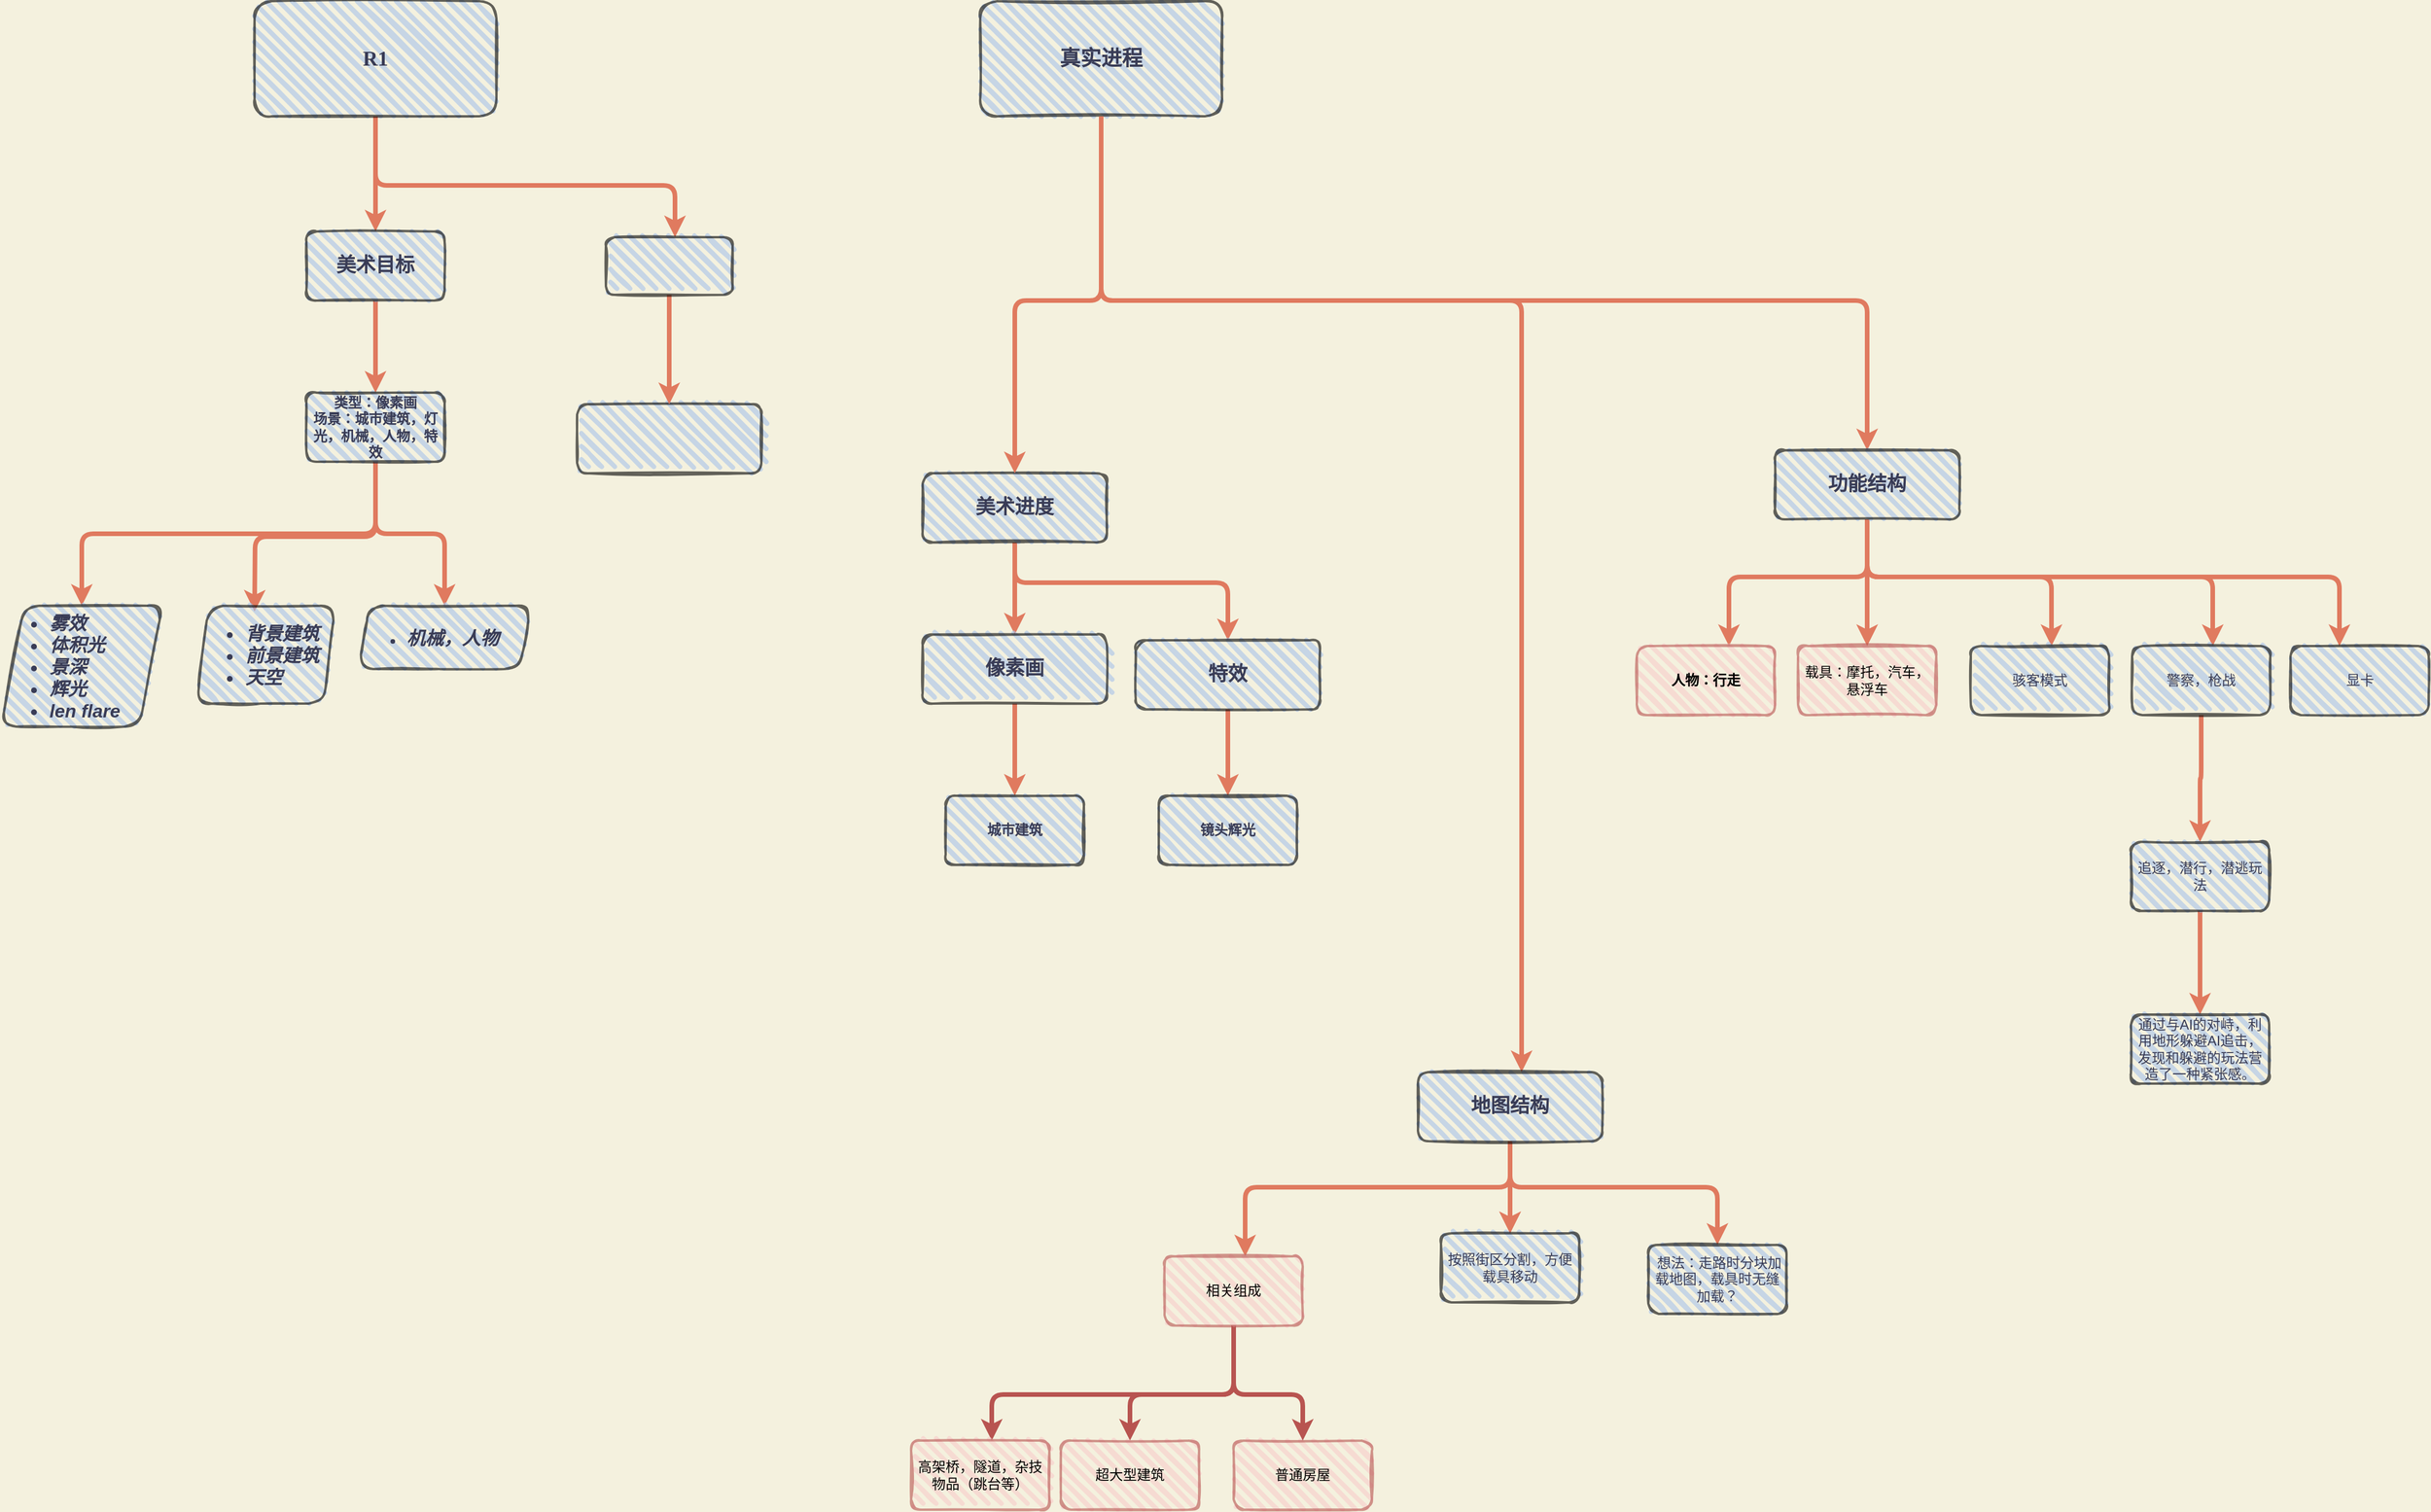 <mxfile version="15.7.3" type="github">
  <diagram id="qunk6GA_WOo8kIJYr950" name="Page-1">
    <mxGraphModel dx="1673" dy="934" grid="1" gridSize="10" guides="1" tooltips="1" connect="1" arrows="1" fold="1" page="1" pageScale="1" pageWidth="827" pageHeight="1169" background="#F4F1DE" math="0" shadow="0">
      <root>
        <mxCell id="0" />
        <mxCell id="1" parent="0" />
        <mxCell id="x0J6Hs-SUJabOpPmVFmc-26" value="" style="edgeStyle=orthogonalEdgeStyle;curved=0;rounded=1;sketch=0;orthogonalLoop=1;jettySize=auto;html=1;fontColor=#393C56;strokeColor=#E07A5F;strokeWidth=4;fillColor=#F2CC8F;" parent="1" source="x0J6Hs-SUJabOpPmVFmc-2" target="x0J6Hs-SUJabOpPmVFmc-25" edge="1">
          <mxGeometry relative="1" as="geometry" />
        </mxCell>
        <mxCell id="x0J6Hs-SUJabOpPmVFmc-31" value="" style="edgeStyle=orthogonalEdgeStyle;curved=0;rounded=1;sketch=0;orthogonalLoop=1;jettySize=auto;html=1;fontColor=#393C56;strokeColor=#E07A5F;strokeWidth=4;fillColor=#F2CC8F;" parent="1" source="x0J6Hs-SUJabOpPmVFmc-2" target="x0J6Hs-SUJabOpPmVFmc-32" edge="1">
          <mxGeometry relative="1" as="geometry">
            <Array as="points">
              <mxPoint x="405" y="550" />
              <mxPoint x="665" y="550" />
            </Array>
          </mxGeometry>
        </mxCell>
        <mxCell id="x0J6Hs-SUJabOpPmVFmc-2" value="&lt;h2&gt;&lt;font face=&quot;Comic Sans MS&quot;&gt;R1&lt;/font&gt;&lt;/h2&gt;" style="rounded=1;whiteSpace=wrap;html=1;strokeWidth=2;fillWeight=4;hachureGap=8;hachureAngle=45;sketch=1;fontColor=#393C56;opacity=60;fillColor=#A9C4EB;" parent="1" vertex="1">
          <mxGeometry x="300" y="390" width="210" height="100" as="geometry" />
        </mxCell>
        <mxCell id="x0J6Hs-SUJabOpPmVFmc-28" value="" style="edgeStyle=orthogonalEdgeStyle;curved=0;rounded=1;sketch=0;orthogonalLoop=1;jettySize=auto;html=1;fontColor=#393C56;strokeColor=#E07A5F;strokeWidth=4;fillColor=#F2CC8F;" parent="1" source="x0J6Hs-SUJabOpPmVFmc-25" target="x0J6Hs-SUJabOpPmVFmc-27" edge="1">
          <mxGeometry relative="1" as="geometry" />
        </mxCell>
        <mxCell id="x0J6Hs-SUJabOpPmVFmc-25" value="&lt;b&gt;&lt;font style=&quot;font-size: 17px&quot;&gt;美术目标&lt;br&gt;&lt;/font&gt;&lt;/b&gt;" style="whiteSpace=wrap;html=1;rounded=1;fontColor=#393C56;strokeWidth=2;fillColor=#A9C4EB;opacity=60;sketch=1;fillWeight=4;hachureGap=8;hachureAngle=45;" parent="1" vertex="1">
          <mxGeometry x="345" y="590" width="120" height="60" as="geometry" />
        </mxCell>
        <mxCell id="iNKctxHvpy_qpzK7dmA8-24" style="edgeStyle=orthogonalEdgeStyle;rounded=1;orthogonalLoop=1;jettySize=auto;html=1;exitX=0.5;exitY=1;exitDx=0;exitDy=0;strokeColor=#E07A5F;strokeWidth=4;" parent="1" source="x0J6Hs-SUJabOpPmVFmc-27" target="iNKctxHvpy_qpzK7dmA8-31" edge="1">
          <mxGeometry relative="1" as="geometry">
            <mxPoint x="140" y="920" as="targetPoint" />
          </mxGeometry>
        </mxCell>
        <mxCell id="iNKctxHvpy_qpzK7dmA8-33" style="edgeStyle=orthogonalEdgeStyle;rounded=1;orthogonalLoop=1;jettySize=auto;html=1;exitX=0.5;exitY=1;exitDx=0;exitDy=0;strokeColor=#E07A5F;strokeWidth=4;" parent="1" source="x0J6Hs-SUJabOpPmVFmc-27" edge="1">
          <mxGeometry relative="1" as="geometry">
            <mxPoint x="300" y="920" as="targetPoint" />
          </mxGeometry>
        </mxCell>
        <mxCell id="iNKctxHvpy_qpzK7dmA8-35" style="edgeStyle=orthogonalEdgeStyle;rounded=1;orthogonalLoop=1;jettySize=auto;html=1;exitX=0.5;exitY=1;exitDx=0;exitDy=0;strokeColor=#E07A5F;strokeWidth=4;entryX=0.5;entryY=0;entryDx=0;entryDy=0;" parent="1" source="x0J6Hs-SUJabOpPmVFmc-27" target="iNKctxHvpy_qpzK7dmA8-36" edge="1">
          <mxGeometry relative="1" as="geometry">
            <mxPoint x="450" y="900" as="targetPoint" />
          </mxGeometry>
        </mxCell>
        <mxCell id="x0J6Hs-SUJabOpPmVFmc-27" value="&lt;b&gt;类型：像素画&lt;br&gt;场景：城市建筑，灯光，机械，人物，特效&lt;br&gt;&lt;/b&gt;" style="whiteSpace=wrap;html=1;rounded=1;fontColor=#393C56;strokeWidth=2;fillColor=#A9C4EB;opacity=60;sketch=1;fillWeight=4;hachureGap=8;hachureAngle=45;" parent="1" vertex="1">
          <mxGeometry x="345" y="730" width="120" height="60" as="geometry" />
        </mxCell>
        <mxCell id="x0J6Hs-SUJabOpPmVFmc-30" value="&lt;h2&gt;&lt;br&gt;&lt;/h2&gt;" style="rounded=1;whiteSpace=wrap;html=1;strokeWidth=2;fillWeight=4;hachureGap=8;hachureAngle=45;sketch=1;fontColor=#393C56;opacity=60;fillColor=#A9C4EB;" parent="1" vertex="1">
          <mxGeometry x="580" y="740" width="160" height="60" as="geometry" />
        </mxCell>
        <mxCell id="x0J6Hs-SUJabOpPmVFmc-33" style="edgeStyle=orthogonalEdgeStyle;curved=0;rounded=1;sketch=0;orthogonalLoop=1;jettySize=auto;html=1;fontColor=#393C56;strokeColor=#E07A5F;strokeWidth=4;fillColor=#F2CC8F;" parent="1" source="x0J6Hs-SUJabOpPmVFmc-32" target="x0J6Hs-SUJabOpPmVFmc-30" edge="1">
          <mxGeometry relative="1" as="geometry" />
        </mxCell>
        <mxCell id="x0J6Hs-SUJabOpPmVFmc-32" value="" style="whiteSpace=wrap;html=1;rounded=1;fontColor=#393C56;strokeWidth=2;fillColor=#A9C4EB;opacity=60;sketch=1;fillWeight=4;hachureGap=8;hachureAngle=45;" parent="1" vertex="1">
          <mxGeometry x="605" y="595" width="110" height="50" as="geometry" />
        </mxCell>
        <mxCell id="iNKctxHvpy_qpzK7dmA8-31" value="&lt;ul style=&quot;font-family: &amp;#34;helvetica&amp;#34; ; font-size: 16px&quot;&gt;&lt;li&gt;&lt;b&gt;&lt;i&gt;雾效&amp;nbsp;&lt;/i&gt;&lt;/b&gt;&lt;/li&gt;&lt;li&gt;&lt;b&gt;&lt;i&gt;体积光&lt;/i&gt;&lt;/b&gt;&lt;/li&gt;&lt;li&gt;&lt;b&gt;&lt;i&gt;景深&lt;/i&gt;&lt;/b&gt;&lt;/li&gt;&lt;li&gt;&lt;b&gt;&lt;i&gt;辉光&lt;/i&gt;&lt;/b&gt;&lt;/li&gt;&lt;li&gt;&lt;b&gt;&lt;i&gt;len flare&lt;/i&gt;&lt;/b&gt;&lt;/li&gt;&lt;/ul&gt;" style="shape=parallelogram;perimeter=parallelogramPerimeter;whiteSpace=wrap;html=1;fixedSize=1;rounded=1;fontColor=#393C56;strokeWidth=2;fillColor=#A9C4EB;opacity=60;sketch=1;fillWeight=4;hachureGap=8;hachureAngle=45;arcSize=26;size=20;align=left;" parent="1" vertex="1">
          <mxGeometry x="80" y="915" width="140" height="105" as="geometry" />
        </mxCell>
        <mxCell id="iNKctxHvpy_qpzK7dmA8-34" value="&lt;ul style=&quot;font-family: &amp;#34;helvetica&amp;#34; ; font-size: 16px&quot;&gt;&lt;li&gt;&lt;i&gt;&lt;b&gt;背景建筑&lt;/b&gt;&lt;/i&gt;&lt;/li&gt;&lt;li&gt;&lt;i&gt;&lt;b&gt;前景建筑&lt;/b&gt;&lt;/i&gt;&lt;/li&gt;&lt;li&gt;&lt;i&gt;&lt;b&gt;天空&lt;/b&gt;&lt;/i&gt;&lt;/li&gt;&lt;/ul&gt;" style="shape=parallelogram;perimeter=parallelogramPerimeter;whiteSpace=wrap;html=1;fixedSize=1;rounded=1;fontColor=#393C56;strokeWidth=2;fillColor=#A9C4EB;opacity=60;sketch=1;fillWeight=4;hachureGap=8;hachureAngle=45;arcSize=26;size=10;align=left;" parent="1" vertex="1">
          <mxGeometry x="250" y="915" width="120" height="85" as="geometry" />
        </mxCell>
        <mxCell id="iNKctxHvpy_qpzK7dmA8-36" value="&lt;ul style=&quot;font-family: &amp;#34;helvetica&amp;#34;&quot;&gt;&lt;li&gt;&lt;font style=&quot;font-size: 16px&quot;&gt;&lt;b&gt;&lt;i&gt;机械，人物&lt;/i&gt;&lt;/b&gt;&lt;/font&gt;&lt;/li&gt;&lt;/ul&gt;" style="shape=parallelogram;perimeter=parallelogramPerimeter;whiteSpace=wrap;html=1;fixedSize=1;rounded=1;fontColor=#393C56;strokeWidth=2;fillColor=#A9C4EB;opacity=60;sketch=1;fillWeight=4;hachureGap=8;hachureAngle=45;arcSize=26;size=10;align=left;" parent="1" vertex="1">
          <mxGeometry x="390" y="915" width="150" height="55" as="geometry" />
        </mxCell>
        <mxCell id="dnLQfkRXEL9VE3s6WOsT-1" style="edgeStyle=orthogonalEdgeStyle;rounded=1;orthogonalLoop=1;jettySize=auto;html=1;exitX=0.5;exitY=1;exitDx=0;exitDy=0;strokeWidth=4;strokeColor=#E07A5F;" parent="1" source="5SCztgLRrLlrjDLLtxP2-1" target="dnLQfkRXEL9VE3s6WOsT-3" edge="1">
          <mxGeometry relative="1" as="geometry">
            <mxPoint x="1430" y="650" as="targetPoint" />
            <Array as="points">
              <mxPoint x="1035" y="650" />
              <mxPoint x="1700" y="650" />
            </Array>
          </mxGeometry>
        </mxCell>
        <mxCell id="dnLQfkRXEL9VE3s6WOsT-20" style="edgeStyle=orthogonalEdgeStyle;rounded=1;orthogonalLoop=1;jettySize=auto;html=1;fontSize=14;strokeColor=#E07A5F;strokeWidth=4;" parent="1" source="5SCztgLRrLlrjDLLtxP2-1" target="dnLQfkRXEL9VE3s6WOsT-19" edge="1">
          <mxGeometry relative="1" as="geometry">
            <Array as="points">
              <mxPoint x="1035" y="650" />
              <mxPoint x="1400" y="650" />
            </Array>
          </mxGeometry>
        </mxCell>
        <mxCell id="5SCztgLRrLlrjDLLtxP2-1" value="&lt;h2&gt;&lt;font face=&quot;Comic Sans MS&quot;&gt;真实进程&lt;/font&gt;&lt;/h2&gt;" style="rounded=1;whiteSpace=wrap;html=1;strokeWidth=2;fillWeight=4;hachureGap=8;hachureAngle=45;sketch=1;fontColor=#393C56;opacity=60;fillColor=#A9C4EB;" parent="1" vertex="1">
          <mxGeometry x="930" y="390" width="210" height="100" as="geometry" />
        </mxCell>
        <mxCell id="5SCztgLRrLlrjDLLtxP2-14" value="" style="edgeStyle=orthogonalEdgeStyle;rounded=1;orthogonalLoop=1;jettySize=auto;html=1;strokeColor=#E07A5F;strokeWidth=4;" parent="1" source="5SCztgLRrLlrjDLLtxP2-3" target="5SCztgLRrLlrjDLLtxP2-13" edge="1">
          <mxGeometry relative="1" as="geometry" />
        </mxCell>
        <mxCell id="5SCztgLRrLlrjDLLtxP2-17" style="edgeStyle=orthogonalEdgeStyle;rounded=1;orthogonalLoop=1;jettySize=auto;html=1;strokeColor=#E07A5F;strokeWidth=4;" parent="1" source="5SCztgLRrLlrjDLLtxP2-3" target="5SCztgLRrLlrjDLLtxP2-18" edge="1">
          <mxGeometry relative="1" as="geometry">
            <mxPoint x="1145" y="965" as="targetPoint" />
            <Array as="points">
              <mxPoint x="960" y="895" />
              <mxPoint x="1145" y="895" />
            </Array>
          </mxGeometry>
        </mxCell>
        <mxCell id="5SCztgLRrLlrjDLLtxP2-3" value="&lt;b&gt;&lt;font style=&quot;font-size: 17px&quot;&gt;美术进度&lt;/font&gt;&lt;/b&gt;" style="rounded=1;whiteSpace=wrap;html=1;strokeWidth=2;fillWeight=4;hachureGap=8;hachureAngle=45;sketch=1;fontColor=#393C56;opacity=60;fillColor=#A9C4EB;" parent="1" vertex="1">
          <mxGeometry x="880" y="800" width="160" height="60" as="geometry" />
        </mxCell>
        <mxCell id="5SCztgLRrLlrjDLLtxP2-4" style="edgeStyle=orthogonalEdgeStyle;curved=0;rounded=1;sketch=0;orthogonalLoop=1;jettySize=auto;html=1;fontColor=#393C56;strokeColor=#E07A5F;strokeWidth=4;fillColor=#F2CC8F;" parent="1" source="5SCztgLRrLlrjDLLtxP2-1" target="5SCztgLRrLlrjDLLtxP2-3" edge="1">
          <mxGeometry relative="1" as="geometry">
            <mxPoint x="1040" y="510" as="sourcePoint" />
            <Array as="points">
              <mxPoint x="1035" y="650" />
              <mxPoint x="960" y="650" />
            </Array>
          </mxGeometry>
        </mxCell>
        <mxCell id="5SCztgLRrLlrjDLLtxP2-16" value="" style="edgeStyle=orthogonalEdgeStyle;rounded=1;orthogonalLoop=1;jettySize=auto;html=1;strokeColor=#E07A5F;strokeWidth=4;" parent="1" source="5SCztgLRrLlrjDLLtxP2-13" target="5SCztgLRrLlrjDLLtxP2-15" edge="1">
          <mxGeometry relative="1" as="geometry" />
        </mxCell>
        <mxCell id="5SCztgLRrLlrjDLLtxP2-13" value="&lt;b&gt;&lt;font style=&quot;font-size: 17px&quot;&gt;像素画&lt;/font&gt;&lt;/b&gt;" style="rounded=1;whiteSpace=wrap;html=1;strokeWidth=2;fillWeight=4;hachureGap=8;hachureAngle=45;sketch=1;fontColor=#393C56;opacity=60;fillColor=#A9C4EB;" parent="1" vertex="1">
          <mxGeometry x="880" y="940" width="160" height="60" as="geometry" />
        </mxCell>
        <mxCell id="5SCztgLRrLlrjDLLtxP2-15" value="&lt;b&gt;城市建筑&lt;/b&gt;" style="whiteSpace=wrap;html=1;rounded=1;fontColor=#393C56;strokeWidth=2;fillColor=#A9C4EB;opacity=60;sketch=1;fillWeight=4;hachureGap=8;hachureAngle=45;" parent="1" vertex="1">
          <mxGeometry x="900" y="1080" width="120" height="60" as="geometry" />
        </mxCell>
        <mxCell id="5SCztgLRrLlrjDLLtxP2-20" value="" style="edgeStyle=orthogonalEdgeStyle;rounded=1;orthogonalLoop=1;jettySize=auto;html=1;strokeColor=#E07A5F;strokeWidth=4;" parent="1" source="5SCztgLRrLlrjDLLtxP2-18" target="5SCztgLRrLlrjDLLtxP2-19" edge="1">
          <mxGeometry relative="1" as="geometry" />
        </mxCell>
        <mxCell id="5SCztgLRrLlrjDLLtxP2-18" value="&lt;b&gt;&lt;font style=&quot;font-size: 17px&quot;&gt;特效&lt;/font&gt;&lt;/b&gt;" style="rounded=1;whiteSpace=wrap;html=1;strokeWidth=2;fillWeight=4;hachureGap=8;hachureAngle=45;sketch=1;fontColor=#393C56;opacity=60;fillColor=#A9C4EB;" parent="1" vertex="1">
          <mxGeometry x="1065" y="945" width="160" height="60" as="geometry" />
        </mxCell>
        <mxCell id="5SCztgLRrLlrjDLLtxP2-19" value="&lt;b&gt;镜头辉光&lt;/b&gt;" style="whiteSpace=wrap;html=1;rounded=1;fontColor=#393C56;strokeWidth=2;fillColor=#A9C4EB;opacity=60;sketch=1;fillWeight=4;hachureGap=8;hachureAngle=45;" parent="1" vertex="1">
          <mxGeometry x="1085" y="1080" width="120" height="60" as="geometry" />
        </mxCell>
        <mxCell id="dnLQfkRXEL9VE3s6WOsT-6" value="" style="edgeStyle=orthogonalEdgeStyle;rounded=1;orthogonalLoop=1;jettySize=auto;html=1;strokeColor=#E07A5F;strokeWidth=4;" parent="1" source="dnLQfkRXEL9VE3s6WOsT-3" target="dnLQfkRXEL9VE3s6WOsT-5" edge="1">
          <mxGeometry relative="1" as="geometry" />
        </mxCell>
        <mxCell id="dnLQfkRXEL9VE3s6WOsT-8" value="" style="edgeStyle=orthogonalEdgeStyle;rounded=1;orthogonalLoop=1;jettySize=auto;html=1;fontSize=14;strokeColor=#E07A5F;strokeWidth=4;" parent="1" source="dnLQfkRXEL9VE3s6WOsT-3" target="dnLQfkRXEL9VE3s6WOsT-7" edge="1">
          <mxGeometry relative="1" as="geometry">
            <Array as="points">
              <mxPoint x="1700" y="890" />
              <mxPoint x="1580" y="890" />
            </Array>
          </mxGeometry>
        </mxCell>
        <mxCell id="dnLQfkRXEL9VE3s6WOsT-13" value="" style="edgeStyle=orthogonalEdgeStyle;rounded=1;orthogonalLoop=1;jettySize=auto;html=1;fontSize=14;strokeColor=#E07A5F;strokeWidth=4;" parent="1" source="dnLQfkRXEL9VE3s6WOsT-3" target="dnLQfkRXEL9VE3s6WOsT-12" edge="1">
          <mxGeometry relative="1" as="geometry">
            <Array as="points">
              <mxPoint x="1700" y="890" />
              <mxPoint x="1860" y="890" />
            </Array>
          </mxGeometry>
        </mxCell>
        <mxCell id="dnLQfkRXEL9VE3s6WOsT-15" value="" style="edgeStyle=orthogonalEdgeStyle;rounded=1;orthogonalLoop=1;jettySize=auto;html=1;fontSize=14;strokeColor=#E07A5F;strokeWidth=4;" parent="1" source="dnLQfkRXEL9VE3s6WOsT-3" target="dnLQfkRXEL9VE3s6WOsT-14" edge="1">
          <mxGeometry relative="1" as="geometry">
            <Array as="points">
              <mxPoint x="1700" y="890" />
              <mxPoint x="2000" y="890" />
            </Array>
          </mxGeometry>
        </mxCell>
        <mxCell id="dnLQfkRXEL9VE3s6WOsT-17" value="" style="edgeStyle=orthogonalEdgeStyle;rounded=1;orthogonalLoop=1;jettySize=auto;html=1;fontSize=14;strokeColor=#E07A5F;strokeWidth=4;" parent="1" source="dnLQfkRXEL9VE3s6WOsT-3" target="dnLQfkRXEL9VE3s6WOsT-16" edge="1">
          <mxGeometry relative="1" as="geometry">
            <Array as="points">
              <mxPoint x="1700" y="890" />
              <mxPoint x="2110" y="890" />
              <mxPoint x="2110" y="990" />
            </Array>
          </mxGeometry>
        </mxCell>
        <mxCell id="dnLQfkRXEL9VE3s6WOsT-3" value="&lt;span style=&quot;font-size: 17px&quot;&gt;&lt;b&gt;功能结构&lt;br&gt;&lt;/b&gt;&lt;/span&gt;" style="rounded=1;whiteSpace=wrap;html=1;strokeWidth=2;fillWeight=4;hachureGap=8;hachureAngle=45;sketch=1;fontColor=#393C56;opacity=60;fillColor=#A9C4EB;" parent="1" vertex="1">
          <mxGeometry x="1620" y="780" width="160" height="60" as="geometry" />
        </mxCell>
        <mxCell id="dnLQfkRXEL9VE3s6WOsT-5" value="&lt;font style=&quot;font-size: 12px&quot;&gt;载具：摩托，汽车，悬浮车&lt;/font&gt;" style="whiteSpace=wrap;html=1;rounded=1;strokeWidth=2;fillColor=#f8cecc;opacity=60;sketch=1;fillWeight=4;hachureGap=8;hachureAngle=45;strokeColor=#b85450;" parent="1" vertex="1">
          <mxGeometry x="1640" y="950" width="120" height="60" as="geometry" />
        </mxCell>
        <mxCell id="dnLQfkRXEL9VE3s6WOsT-7" value="&lt;b&gt;人物：行走&lt;/b&gt;" style="whiteSpace=wrap;html=1;rounded=1;strokeWidth=2;fillColor=#f8cecc;opacity=60;sketch=1;fillWeight=4;hachureGap=8;hachureAngle=45;strokeColor=#b85450;" parent="1" vertex="1">
          <mxGeometry x="1500" y="950" width="120" height="60" as="geometry" />
        </mxCell>
        <mxCell id="dnLQfkRXEL9VE3s6WOsT-12" value="骇客模式" style="whiteSpace=wrap;html=1;rounded=1;fontColor=#393C56;strokeWidth=2;fillColor=#A9C4EB;opacity=60;sketch=1;fillWeight=4;hachureGap=8;hachureAngle=45;" parent="1" vertex="1">
          <mxGeometry x="1790" y="950" width="120" height="60" as="geometry" />
        </mxCell>
        <mxCell id="79kuY7VxYH0O3h-TJH1C-2" style="edgeStyle=orthogonalEdgeStyle;rounded=1;orthogonalLoop=1;jettySize=auto;html=1;strokeWidth=4;strokeColor=#E07A5F;" edge="1" parent="1" source="dnLQfkRXEL9VE3s6WOsT-14" target="79kuY7VxYH0O3h-TJH1C-3">
          <mxGeometry relative="1" as="geometry">
            <mxPoint x="1990" y="1100" as="targetPoint" />
          </mxGeometry>
        </mxCell>
        <mxCell id="dnLQfkRXEL9VE3s6WOsT-14" value="警察，枪战" style="whiteSpace=wrap;html=1;rounded=1;fontColor=#393C56;strokeWidth=2;fillColor=#A9C4EB;opacity=60;sketch=1;fillWeight=4;hachureGap=8;hachureAngle=45;" parent="1" vertex="1">
          <mxGeometry x="1930" y="950" width="120" height="60" as="geometry" />
        </mxCell>
        <mxCell id="dnLQfkRXEL9VE3s6WOsT-16" value="显卡" style="whiteSpace=wrap;html=1;rounded=1;fontColor=#393C56;strokeWidth=2;fillColor=#A9C4EB;opacity=60;sketch=1;fillWeight=4;hachureGap=8;hachureAngle=45;" parent="1" vertex="1">
          <mxGeometry x="2067.5" y="950" width="120" height="60" as="geometry" />
        </mxCell>
        <mxCell id="dnLQfkRXEL9VE3s6WOsT-22" value="" style="edgeStyle=orthogonalEdgeStyle;rounded=1;orthogonalLoop=1;jettySize=auto;html=1;fontSize=14;strokeColor=#E07A5F;strokeWidth=4;" parent="1" source="dnLQfkRXEL9VE3s6WOsT-19" target="dnLQfkRXEL9VE3s6WOsT-21" edge="1">
          <mxGeometry relative="1" as="geometry" />
        </mxCell>
        <mxCell id="dnLQfkRXEL9VE3s6WOsT-24" value="" style="edgeStyle=orthogonalEdgeStyle;rounded=1;orthogonalLoop=1;jettySize=auto;html=1;fontSize=14;strokeColor=#E07A5F;strokeWidth=4;" parent="1" source="dnLQfkRXEL9VE3s6WOsT-19" target="dnLQfkRXEL9VE3s6WOsT-21" edge="1">
          <mxGeometry relative="1" as="geometry" />
        </mxCell>
        <mxCell id="dnLQfkRXEL9VE3s6WOsT-26" value="" style="edgeStyle=orthogonalEdgeStyle;rounded=1;orthogonalLoop=1;jettySize=auto;html=1;fontSize=14;strokeColor=#E07A5F;strokeWidth=4;" parent="1" source="dnLQfkRXEL9VE3s6WOsT-19" target="dnLQfkRXEL9VE3s6WOsT-25" edge="1">
          <mxGeometry relative="1" as="geometry">
            <Array as="points">
              <mxPoint x="1390" y="1420" />
              <mxPoint x="1570" y="1420" />
            </Array>
          </mxGeometry>
        </mxCell>
        <mxCell id="dnLQfkRXEL9VE3s6WOsT-30" value="" style="edgeStyle=orthogonalEdgeStyle;rounded=1;orthogonalLoop=1;jettySize=auto;html=1;fontSize=14;strokeColor=#E07A5F;strokeWidth=4;" parent="1" source="dnLQfkRXEL9VE3s6WOsT-19" target="dnLQfkRXEL9VE3s6WOsT-29" edge="1">
          <mxGeometry relative="1" as="geometry">
            <Array as="points">
              <mxPoint x="1390" y="1420" />
              <mxPoint x="1160" y="1420" />
            </Array>
          </mxGeometry>
        </mxCell>
        <mxCell id="dnLQfkRXEL9VE3s6WOsT-19" value="&lt;span style=&quot;font-size: 17px&quot;&gt;&lt;b&gt;地图结构&lt;br&gt;&lt;/b&gt;&lt;/span&gt;" style="rounded=1;whiteSpace=wrap;html=1;strokeWidth=2;fillWeight=4;hachureGap=8;hachureAngle=45;sketch=1;fontColor=#393C56;opacity=60;fillColor=#A9C4EB;" parent="1" vertex="1">
          <mxGeometry x="1310" y="1320" width="160" height="60" as="geometry" />
        </mxCell>
        <mxCell id="dnLQfkRXEL9VE3s6WOsT-21" value="按照街区分割，方便载具移动" style="whiteSpace=wrap;html=1;rounded=1;fontColor=#393C56;strokeWidth=2;fillColor=#A9C4EB;opacity=60;sketch=1;fillWeight=4;hachureGap=8;hachureAngle=45;" parent="1" vertex="1">
          <mxGeometry x="1330" y="1460" width="120" height="60" as="geometry" />
        </mxCell>
        <mxCell id="dnLQfkRXEL9VE3s6WOsT-25" value="&amp;nbsp;想法：走路时分块加载地图，载具时无缝加载？" style="whiteSpace=wrap;html=1;rounded=1;fontColor=#393C56;strokeWidth=2;fillColor=#A9C4EB;opacity=60;sketch=1;fillWeight=4;hachureGap=8;hachureAngle=45;" parent="1" vertex="1">
          <mxGeometry x="1510" y="1470" width="120" height="60" as="geometry" />
        </mxCell>
        <mxCell id="dnLQfkRXEL9VE3s6WOsT-27" value="普通房屋" style="whiteSpace=wrap;html=1;rounded=1;strokeWidth=2;fillColor=#f8cecc;opacity=60;sketch=1;fillWeight=4;hachureGap=8;hachureAngle=45;strokeColor=#b85450;" parent="1" vertex="1">
          <mxGeometry x="1150" y="1640" width="120" height="60" as="geometry" />
        </mxCell>
        <mxCell id="dnLQfkRXEL9VE3s6WOsT-32" value="" style="edgeStyle=orthogonalEdgeStyle;rounded=1;orthogonalLoop=1;jettySize=auto;html=1;fontSize=14;strokeColor=#b85450;strokeWidth=4;fillColor=#f8cecc;" parent="1" source="dnLQfkRXEL9VE3s6WOsT-29" target="dnLQfkRXEL9VE3s6WOsT-31" edge="1">
          <mxGeometry relative="1" as="geometry">
            <Array as="points">
              <mxPoint x="1150" y="1600" />
              <mxPoint x="940" y="1600" />
            </Array>
          </mxGeometry>
        </mxCell>
        <mxCell id="dnLQfkRXEL9VE3s6WOsT-34" value="" style="edgeStyle=orthogonalEdgeStyle;rounded=1;orthogonalLoop=1;jettySize=auto;html=1;fontSize=14;strokeColor=#b85450;strokeWidth=4;fillColor=#f8cecc;" parent="1" source="dnLQfkRXEL9VE3s6WOsT-29" target="dnLQfkRXEL9VE3s6WOsT-33" edge="1">
          <mxGeometry relative="1" as="geometry">
            <Array as="points">
              <mxPoint x="1150" y="1600" />
              <mxPoint x="1060" y="1600" />
            </Array>
          </mxGeometry>
        </mxCell>
        <mxCell id="dnLQfkRXEL9VE3s6WOsT-35" style="edgeStyle=orthogonalEdgeStyle;rounded=1;orthogonalLoop=1;jettySize=auto;html=1;fontSize=14;strokeColor=#b85450;strokeWidth=4;fillColor=#f8cecc;" parent="1" source="dnLQfkRXEL9VE3s6WOsT-29" target="dnLQfkRXEL9VE3s6WOsT-27" edge="1">
          <mxGeometry relative="1" as="geometry">
            <Array as="points">
              <mxPoint x="1150" y="1600" />
              <mxPoint x="1210" y="1600" />
            </Array>
          </mxGeometry>
        </mxCell>
        <mxCell id="dnLQfkRXEL9VE3s6WOsT-29" value="相关组成" style="whiteSpace=wrap;html=1;rounded=1;strokeWidth=2;fillColor=#f8cecc;opacity=60;sketch=1;fillWeight=4;hachureGap=8;hachureAngle=45;strokeColor=#b85450;" parent="1" vertex="1">
          <mxGeometry x="1090" y="1480" width="120" height="60" as="geometry" />
        </mxCell>
        <mxCell id="dnLQfkRXEL9VE3s6WOsT-31" value="&lt;span&gt;高架桥，隧道，杂技物品（跳台等）&lt;/span&gt;" style="whiteSpace=wrap;html=1;rounded=1;strokeWidth=2;fillColor=#f8cecc;opacity=60;sketch=1;fillWeight=4;hachureGap=8;hachureAngle=45;strokeColor=#b85450;" parent="1" vertex="1">
          <mxGeometry x="870" y="1640" width="120" height="60" as="geometry" />
        </mxCell>
        <mxCell id="dnLQfkRXEL9VE3s6WOsT-33" value="超大型建筑" style="whiteSpace=wrap;html=1;rounded=1;strokeWidth=2;fillColor=#f8cecc;opacity=60;sketch=1;fillWeight=4;hachureGap=8;hachureAngle=45;strokeColor=#b85450;" parent="1" vertex="1">
          <mxGeometry x="1000" y="1640" width="120" height="60" as="geometry" />
        </mxCell>
        <mxCell id="79kuY7VxYH0O3h-TJH1C-7" value="" style="edgeStyle=orthogonalEdgeStyle;rounded=1;orthogonalLoop=1;jettySize=auto;html=1;strokeColor=#E07A5F;strokeWidth=4;" edge="1" parent="1" source="79kuY7VxYH0O3h-TJH1C-3" target="79kuY7VxYH0O3h-TJH1C-8">
          <mxGeometry relative="1" as="geometry">
            <mxPoint x="1989" y="1260" as="targetPoint" />
          </mxGeometry>
        </mxCell>
        <mxCell id="79kuY7VxYH0O3h-TJH1C-3" value="追逐，潜行，潜逃玩法" style="whiteSpace=wrap;html=1;rounded=1;fontColor=#393C56;strokeWidth=2;fillColor=#A9C4EB;opacity=60;sketch=1;fillWeight=4;hachureGap=8;hachureAngle=45;" vertex="1" parent="1">
          <mxGeometry x="1929" y="1120" width="120" height="60" as="geometry" />
        </mxCell>
        <mxCell id="79kuY7VxYH0O3h-TJH1C-8" value="通过与AI的对峙，利用地形躲避AI追击，发现和躲避的玩法营造了一种紧张感。" style="whiteSpace=wrap;html=1;rounded=1;fontColor=#393C56;strokeWidth=2;fillColor=#A9C4EB;opacity=60;sketch=1;fillWeight=4;hachureGap=8;hachureAngle=45;" vertex="1" parent="1">
          <mxGeometry x="1929" y="1270" width="120" height="60" as="geometry" />
        </mxCell>
      </root>
    </mxGraphModel>
  </diagram>
</mxfile>
